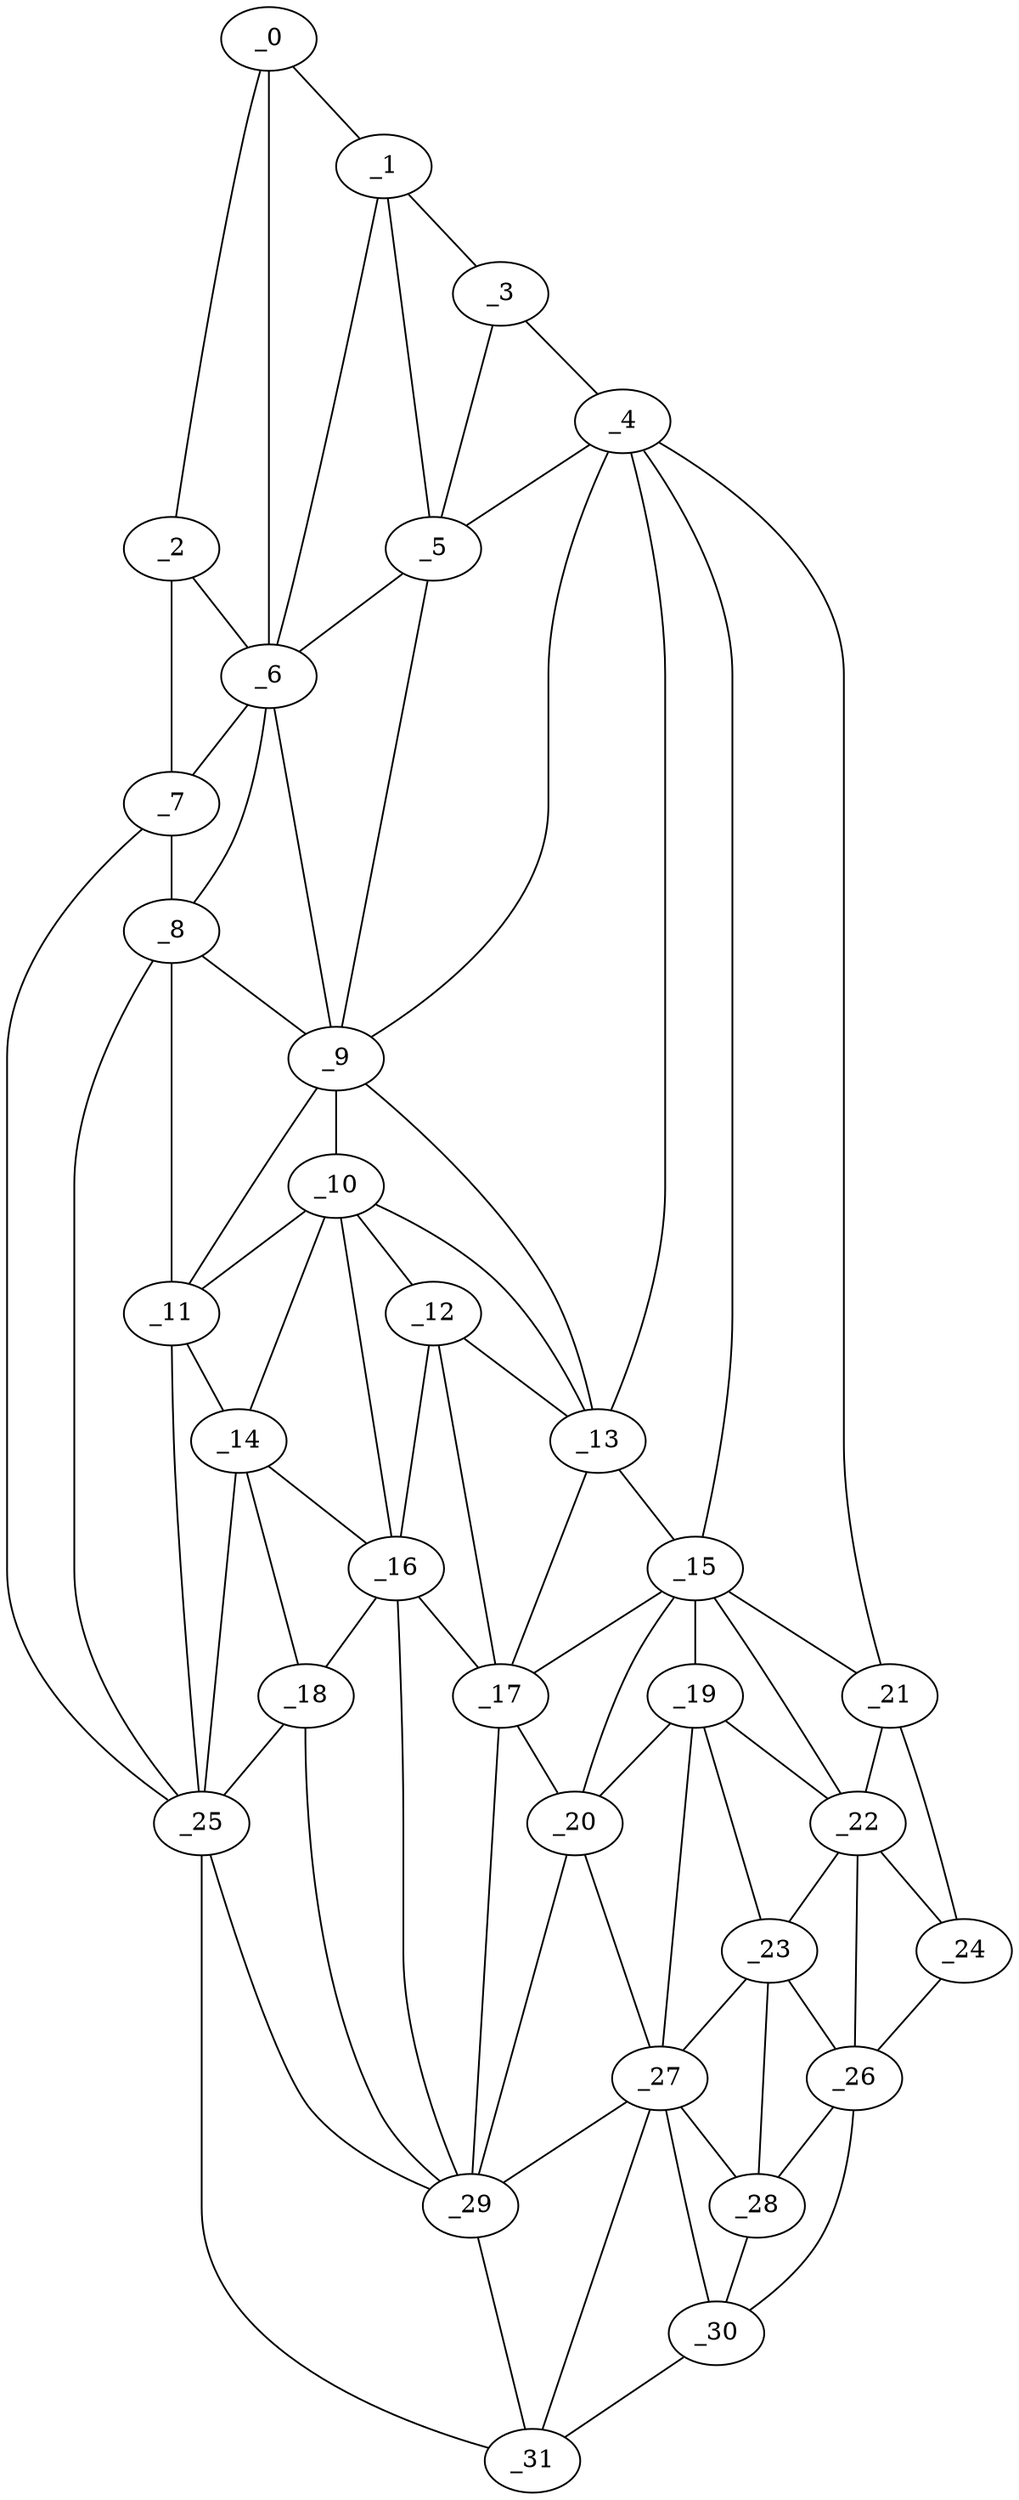graph "obj57__180.gxl" {
	_0	 [x=6,
		y=93];
	_1	 [x=9,
		y=76];
	_0 -- _1	 [valence=1];
	_2	 [x=13,
		y=98];
	_0 -- _2	 [valence=1];
	_6	 [x=26,
		y=79];
	_0 -- _6	 [valence=2];
	_3	 [x=17,
		y=64];
	_1 -- _3	 [valence=1];
	_5	 [x=24,
		y=67];
	_1 -- _5	 [valence=2];
	_1 -- _6	 [valence=1];
	_2 -- _6	 [valence=2];
	_7	 [x=28,
		y=100];
	_2 -- _7	 [valence=1];
	_4	 [x=23,
		y=55];
	_3 -- _4	 [valence=1];
	_3 -- _5	 [valence=2];
	_4 -- _5	 [valence=1];
	_9	 [x=43,
		y=78];
	_4 -- _9	 [valence=1];
	_13	 [x=82,
		y=52];
	_4 -- _13	 [valence=2];
	_15	 [x=86,
		y=44];
	_4 -- _15	 [valence=1];
	_21	 [x=102,
		y=15];
	_4 -- _21	 [valence=1];
	_5 -- _6	 [valence=2];
	_5 -- _9	 [valence=2];
	_6 -- _7	 [valence=2];
	_8	 [x=40,
		y=101];
	_6 -- _8	 [valence=2];
	_6 -- _9	 [valence=2];
	_7 -- _8	 [valence=2];
	_25	 [x=111,
		y=111];
	_7 -- _25	 [valence=1];
	_8 -- _9	 [valence=2];
	_11	 [x=72,
		y=100];
	_8 -- _11	 [valence=2];
	_8 -- _25	 [valence=1];
	_10	 [x=71,
		y=78];
	_9 -- _10	 [valence=2];
	_9 -- _11	 [valence=2];
	_9 -- _13	 [valence=2];
	_10 -- _11	 [valence=2];
	_12	 [x=81,
		y=66];
	_10 -- _12	 [valence=1];
	_10 -- _13	 [valence=1];
	_14	 [x=84,
		y=100];
	_10 -- _14	 [valence=2];
	_16	 [x=87,
		y=78];
	_10 -- _16	 [valence=2];
	_11 -- _14	 [valence=1];
	_11 -- _25	 [valence=2];
	_12 -- _13	 [valence=1];
	_12 -- _16	 [valence=2];
	_17	 [x=88,
		y=59];
	_12 -- _17	 [valence=2];
	_13 -- _15	 [valence=2];
	_13 -- _17	 [valence=2];
	_14 -- _16	 [valence=1];
	_18	 [x=93,
		y=91];
	_14 -- _18	 [valence=1];
	_14 -- _25	 [valence=2];
	_15 -- _17	 [valence=2];
	_19	 [x=97,
		y=43];
	_15 -- _19	 [valence=1];
	_20	 [x=100,
		y=51];
	_15 -- _20	 [valence=2];
	_15 -- _21	 [valence=1];
	_22	 [x=102,
		y=23];
	_15 -- _22	 [valence=2];
	_16 -- _17	 [valence=1];
	_16 -- _18	 [valence=2];
	_29	 [x=120,
		y=68];
	_16 -- _29	 [valence=2];
	_17 -- _20	 [valence=2];
	_17 -- _29	 [valence=1];
	_18 -- _25	 [valence=2];
	_18 -- _29	 [valence=1];
	_19 -- _20	 [valence=2];
	_19 -- _22	 [valence=2];
	_23	 [x=105,
		y=35];
	_19 -- _23	 [valence=1];
	_27	 [x=112,
		y=51];
	_19 -- _27	 [valence=1];
	_20 -- _27	 [valence=1];
	_20 -- _29	 [valence=2];
	_21 -- _22	 [valence=2];
	_24	 [x=107,
		y=15];
	_21 -- _24	 [valence=1];
	_22 -- _23	 [valence=2];
	_22 -- _24	 [valence=2];
	_26	 [x=112,
		y=24];
	_22 -- _26	 [valence=2];
	_23 -- _26	 [valence=1];
	_23 -- _27	 [valence=2];
	_28	 [x=116,
		y=43];
	_23 -- _28	 [valence=1];
	_24 -- _26	 [valence=1];
	_25 -- _29	 [valence=2];
	_31	 [x=124,
		y=64];
	_25 -- _31	 [valence=1];
	_26 -- _28	 [valence=2];
	_30	 [x=121,
		y=43];
	_26 -- _30	 [valence=1];
	_27 -- _28	 [valence=1];
	_27 -- _29	 [valence=2];
	_27 -- _30	 [valence=2];
	_27 -- _31	 [valence=2];
	_28 -- _30	 [valence=2];
	_29 -- _31	 [valence=1];
	_30 -- _31	 [valence=1];
}
